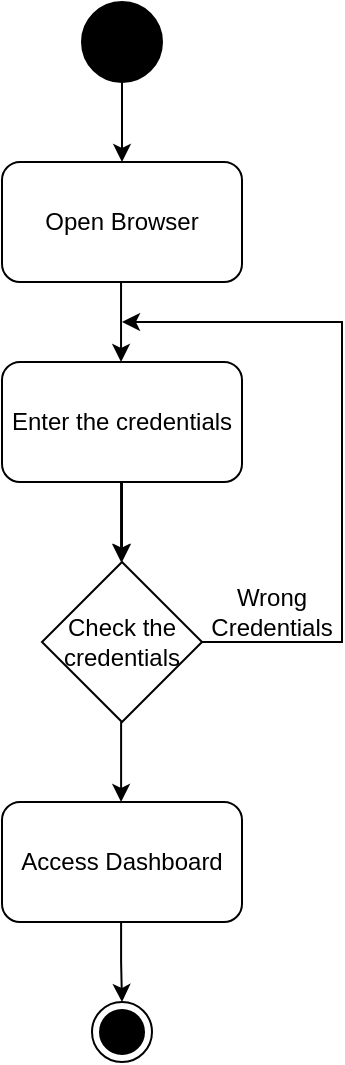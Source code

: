 <mxfile version="24.7.6">
  <diagram name="Page-1" id="e7e014a7-5840-1c2e-5031-d8a46d1fe8dd">
    <mxGraphModel dx="1358" dy="599" grid="1" gridSize="10" guides="1" tooltips="1" connect="1" arrows="1" fold="1" page="1" pageScale="1" pageWidth="1169" pageHeight="826" background="none" math="0" shadow="0">
      <root>
        <mxCell id="0" />
        <mxCell id="1" parent="0" />
        <mxCell id="vjOpvL-bpPgdEvzL0pEW-42" value="" style="ellipse;fillColor=strokeColor;html=1;" parent="1" vertex="1">
          <mxGeometry x="520" y="40" width="40" height="40" as="geometry" />
        </mxCell>
        <mxCell id="vjOpvL-bpPgdEvzL0pEW-43" value="Open Browser" style="rounded=1;whiteSpace=wrap;html=1;" parent="1" vertex="1">
          <mxGeometry x="480" y="120" width="120" height="60" as="geometry" />
        </mxCell>
        <mxCell id="vjOpvL-bpPgdEvzL0pEW-44" value="" style="endArrow=classic;html=1;rounded=0;exitX=0.5;exitY=1;exitDx=0;exitDy=0;entryX=0.5;entryY=0;entryDx=0;entryDy=0;" parent="1" source="vjOpvL-bpPgdEvzL0pEW-42" target="vjOpvL-bpPgdEvzL0pEW-43" edge="1">
          <mxGeometry width="50" height="50" relative="1" as="geometry">
            <mxPoint x="570" y="220" as="sourcePoint" />
            <mxPoint x="680" y="200" as="targetPoint" />
          </mxGeometry>
        </mxCell>
        <mxCell id="vjOpvL-bpPgdEvzL0pEW-63" value="" style="edgeStyle=orthogonalEdgeStyle;rounded=0;orthogonalLoop=1;jettySize=auto;html=1;" parent="1" source="vjOpvL-bpPgdEvzL0pEW-45" target="vjOpvL-bpPgdEvzL0pEW-47" edge="1">
          <mxGeometry relative="1" as="geometry" />
        </mxCell>
        <mxCell id="vjOpvL-bpPgdEvzL0pEW-45" value="Enter the credentials" style="rounded=1;whiteSpace=wrap;html=1;" parent="1" vertex="1">
          <mxGeometry x="480" y="220" width="120" height="60" as="geometry" />
        </mxCell>
        <mxCell id="vjOpvL-bpPgdEvzL0pEW-46" value="" style="endArrow=classic;html=1;rounded=0;exitX=0.5;exitY=1;exitDx=0;exitDy=0;entryX=0.5;entryY=0;entryDx=0;entryDy=0;" parent="1" edge="1">
          <mxGeometry width="50" height="50" relative="1" as="geometry">
            <mxPoint x="539.52" y="180" as="sourcePoint" />
            <mxPoint x="539.52" y="220" as="targetPoint" />
            <Array as="points">
              <mxPoint x="539.52" y="200" />
            </Array>
          </mxGeometry>
        </mxCell>
        <mxCell id="vjOpvL-bpPgdEvzL0pEW-47" value="Check the credentials" style="rhombus;whiteSpace=wrap;html=1;" parent="1" vertex="1">
          <mxGeometry x="500" y="320" width="80" height="80" as="geometry" />
        </mxCell>
        <mxCell id="vjOpvL-bpPgdEvzL0pEW-48" value="" style="endArrow=classic;html=1;rounded=0;exitX=0.5;exitY=1;exitDx=0;exitDy=0;entryX=0.5;entryY=0;entryDx=0;entryDy=0;" parent="1" edge="1">
          <mxGeometry width="50" height="50" relative="1" as="geometry">
            <mxPoint x="539.52" y="280" as="sourcePoint" />
            <mxPoint x="539.52" y="320" as="targetPoint" />
            <Array as="points">
              <mxPoint x="539.52" y="300" />
            </Array>
          </mxGeometry>
        </mxCell>
        <mxCell id="vjOpvL-bpPgdEvzL0pEW-58" value="" style="shape=partialRectangle;whiteSpace=wrap;html=1;bottom=1;right=1;left=1;top=0;fillColor=none;routingCenterX=-0.5;direction=north;" parent="1" vertex="1">
          <mxGeometry x="580" y="200" width="70" height="160" as="geometry" />
        </mxCell>
        <mxCell id="vjOpvL-bpPgdEvzL0pEW-59" value="" style="endArrow=classic;html=1;rounded=0;exitX=1;exitY=0;exitDx=0;exitDy=0;" parent="1" source="vjOpvL-bpPgdEvzL0pEW-58" edge="1">
          <mxGeometry width="50" height="50" relative="1" as="geometry">
            <mxPoint x="590" y="410" as="sourcePoint" />
            <mxPoint x="540" y="200" as="targetPoint" />
          </mxGeometry>
        </mxCell>
        <mxCell id="vjOpvL-bpPgdEvzL0pEW-60" value="Wrong Credentials" style="text;html=1;align=center;verticalAlign=middle;whiteSpace=wrap;rounded=0;" parent="1" vertex="1">
          <mxGeometry x="585" y="330" width="60" height="30" as="geometry" />
        </mxCell>
        <mxCell id="vjOpvL-bpPgdEvzL0pEW-64" value="" style="endArrow=classic;html=1;rounded=0;exitX=0.5;exitY=1;exitDx=0;exitDy=0;entryX=0.5;entryY=0;entryDx=0;entryDy=0;" parent="1" edge="1">
          <mxGeometry width="50" height="50" relative="1" as="geometry">
            <mxPoint x="539.55" y="400" as="sourcePoint" />
            <mxPoint x="539.55" y="440" as="targetPoint" />
            <Array as="points">
              <mxPoint x="539.55" y="420" />
            </Array>
          </mxGeometry>
        </mxCell>
        <mxCell id="vjOpvL-bpPgdEvzL0pEW-65" value="Access Dashboard" style="rounded=1;whiteSpace=wrap;html=1;" parent="1" vertex="1">
          <mxGeometry x="480" y="440" width="120" height="60" as="geometry" />
        </mxCell>
        <mxCell id="vjOpvL-bpPgdEvzL0pEW-68" value="" style="endArrow=classic;html=1;rounded=0;exitX=0.5;exitY=1;exitDx=0;exitDy=0;entryX=0.5;entryY=0;entryDx=0;entryDy=0;" parent="1" target="vjOpvL-bpPgdEvzL0pEW-69" edge="1">
          <mxGeometry width="50" height="50" relative="1" as="geometry">
            <mxPoint x="539.55" y="500" as="sourcePoint" />
            <mxPoint x="539.55" y="540" as="targetPoint" />
            <Array as="points">
              <mxPoint x="539.55" y="520" />
            </Array>
          </mxGeometry>
        </mxCell>
        <mxCell id="vjOpvL-bpPgdEvzL0pEW-69" value="" style="ellipse;html=1;shape=endState;fillColor=strokeColor;" parent="1" vertex="1">
          <mxGeometry x="525" y="540" width="30" height="30" as="geometry" />
        </mxCell>
      </root>
    </mxGraphModel>
  </diagram>
</mxfile>
